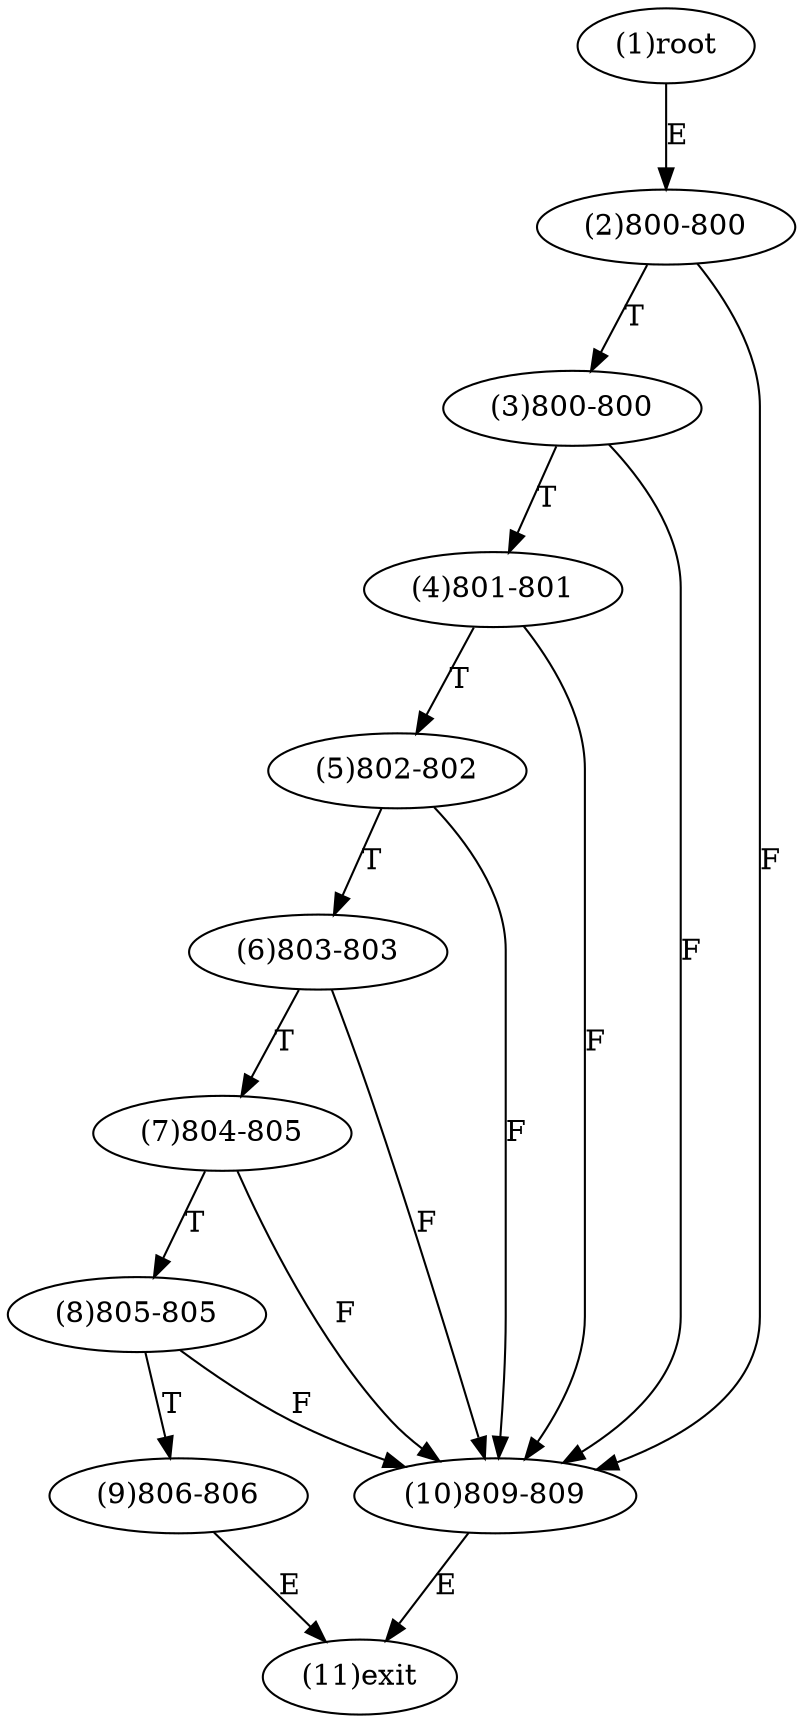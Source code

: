 digraph "" { 
1[ label="(1)root"];
2[ label="(2)800-800"];
3[ label="(3)800-800"];
4[ label="(4)801-801"];
5[ label="(5)802-802"];
6[ label="(6)803-803"];
7[ label="(7)804-805"];
8[ label="(8)805-805"];
9[ label="(9)806-806"];
10[ label="(10)809-809"];
11[ label="(11)exit"];
1->2[ label="E"];
2->10[ label="F"];
2->3[ label="T"];
3->10[ label="F"];
3->4[ label="T"];
4->10[ label="F"];
4->5[ label="T"];
5->10[ label="F"];
5->6[ label="T"];
6->10[ label="F"];
6->7[ label="T"];
7->10[ label="F"];
7->8[ label="T"];
8->10[ label="F"];
8->9[ label="T"];
9->11[ label="E"];
10->11[ label="E"];
}